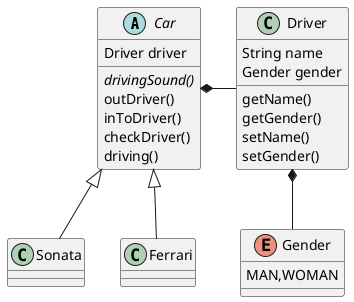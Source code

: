 @startuml

abstract Car{
    Driver driver

    {abstract} drivingSound()
    outDriver()
    inToDriver()
    checkDriver()
    driving()
}

Class Sonata{
}

Class Ferrari{
}


class Driver{
    String name
    Gender gender
    getName()
    getGender()
    setName()
    setGender()
}

Enum Gender{
    MAN,WOMAN
}

Car *- Driver
Driver *-- Gender

Car <|-- Sonata
Car <|-- Ferrari


@enduml